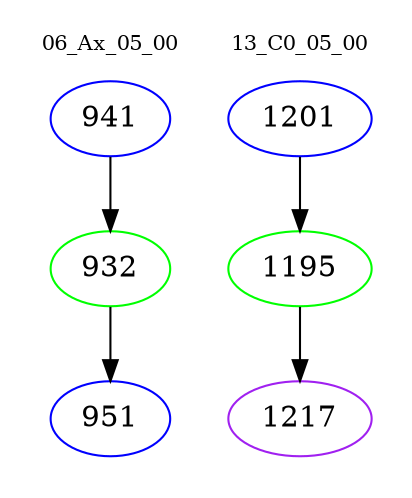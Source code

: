 digraph{
subgraph cluster_0 {
color = white
label = "06_Ax_05_00";
fontsize=10;
T0_941 [label="941", color="blue"]
T0_941 -> T0_932 [color="black"]
T0_932 [label="932", color="green"]
T0_932 -> T0_951 [color="black"]
T0_951 [label="951", color="blue"]
}
subgraph cluster_1 {
color = white
label = "13_C0_05_00";
fontsize=10;
T1_1201 [label="1201", color="blue"]
T1_1201 -> T1_1195 [color="black"]
T1_1195 [label="1195", color="green"]
T1_1195 -> T1_1217 [color="black"]
T1_1217 [label="1217", color="purple"]
}
}
